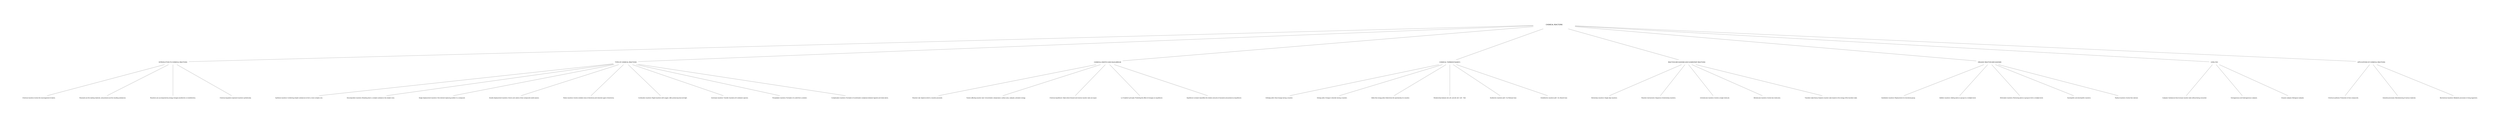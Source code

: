 digraph G {
  graph [overlap=prism, splines=polyline, nodesep=2.0, ranksep=3.0, bgcolor="white", pad=2.0, outputorder=edgesfirst, concentrate=true, sep="+25,25"];
  node [shape=box, fontname="Arial", fontsize=10, margin=0.15, height=0.3, width=0, style="filled", fillcolor="white", penwidth=0, color=white];
  edge [color="black", penwidth=0.5, arrowhead=none];
  "root" [label="CHEMICAL REACTIONS", shape=box, style="filled,rounded", fillcolor="white", penwidth=0.5, fontsize=11, fontname="Arial-Bold", margin=0.3, width=4.0, height=0.6, pos="0,0!"];
  "subtopic_0" [label="INTRODUCTION TO CHEMICAL REACTIONS", fontsize=10, fontname="Arial-Bold", style="filled", fillcolor="white", pos="9.950041652780259,0.9983341664682815!"];
  "root" -> "subtopic_0" [penwidth=0.5];
  "subtopic_0_point_0" [label="Chemical reactions involve the rearrangement of atoms.", fontsize=9, style="filled", fillcolor="white", pos="15.682060587533895,-1.7285445935636807!"];
  "subtopic_0" -> "subtopic_0_point_0" [penwidth=0.5];
  "subtopic_0_point_1" [label="Reactants are the starting materials, and products are the resulting substances.", fontsize=9, style="filled", fillcolor="white", pos="15.682060587533895,1.2714554064363193!"];
  "subtopic_0" -> "subtopic_0_point_1" [penwidth=0.5];
  "subtopic_0_point_2" [label="Reactions are accompanied by energy changes (exothermic or endothermic).", fontsize=9, style="filled", fillcolor="white", pos="15.682060587533895,4.271455406436319!"];
  "subtopic_0" -> "subtopic_0_point_2" [penwidth=0.5];
  "subtopic_0_point_3" [label="Chemical equations represent reactions symbolically.", fontsize=9, style="filled", fillcolor="white", pos="15.682060587533895,7.271455406436319!"];
  "subtopic_0" -> "subtopic_0_point_3" [penwidth=0.5];
  "subtopic_1" [label="TYPES OF CHEMICAL REACTIONS", fontsize=10, fontname="Arial-Bold", style="filled", fillcolor="white", pos="6.3298130667695816,7.741670784769465!"];
  "root" -> "subtopic_1" [penwidth=0.5];
  "subtopic_1_point_0" [label="Synthesis reactions: Combining simpler substances to form a more complex one.", fontsize=9, style="filled", fillcolor="white", pos="9.129176472776269,1.0486062960707496!"];
  "subtopic_1" -> "subtopic_1_point_0" [penwidth=0.5];
  "subtopic_1_point_1" [label="Decomposition reactions: Breaking down a complex substance into simpler ones.", fontsize=9, style="filled", fillcolor="white", pos="9.129176472776269,4.04860629607075!"];
  "subtopic_1" -> "subtopic_1_point_1" [penwidth=0.5];
  "subtopic_1_point_2" [label="Single displacement reactions: One element replacing another in a compound.", fontsize=9, style="filled", fillcolor="white", pos="9.129176472776269,7.04860629607075!"];
  "subtopic_1" -> "subtopic_1_point_2" [penwidth=0.5];
  "subtopic_1_point_3" [label="Double displacement reactions: Anions and cations of two compounds switch places.", fontsize=9, style="filled", fillcolor="white", pos="9.129176472776269,10.04860629607075!"];
  "subtopic_1" -> "subtopic_1_point_3" [penwidth=0.5];
  "subtopic_1_point_4" [label="Redox reactions: Involve oxidation (loss of electrons) and reduction (gain of electrons).", fontsize=9, style="filled", fillcolor="white", pos="9.129176472776269,13.04860629607075!"];
  "subtopic_1" -> "subtopic_1_point_4" [penwidth=0.5];
  "subtopic_1_point_5" [label="Combustion reactions: Rapid reactions with oxygen, often producing heat and light.", fontsize=9, style="filled", fillcolor="white", pos="9.129176472776269,16.04860629607075!"];
  "subtopic_1" -> "subtopic_1_point_5" [penwidth=0.5];
  "subtopic_1_point_6" [label="Acid-base reactions: Transfer of protons (H+) between species.", fontsize=9, style="filled", fillcolor="white", pos="9.129176472776269,19.04860629607075!"];
  "subtopic_1" -> "subtopic_1_point_6" [penwidth=0.5];
  "subtopic_1_point_7" [label="Precipitation reactions: Formation of a solid from a solution.", fontsize=9, style="filled", fillcolor="white", pos="9.129176472776269,22.04860629607075!"];
  "subtopic_1" -> "subtopic_1_point_7" [penwidth=0.5];
  "subtopic_1_point_8" [label="Complexation reactions: Formation of coordination complexes between ligands and metal atoms.", fontsize=9, style="filled", fillcolor="white", pos="9.129176472776269,25.04860629607075!"];
  "subtopic_1" -> "subtopic_1_point_8" [penwidth=0.5];
  "subtopic_2" [label="CHEMICAL KINETICS AND EQUILIBRIUM", fontsize=10, fontname="Arial-Bold", style="filled", fillcolor="white", pos="-0.9983341664682819,9.950041652780257!"];
  "root" -> "subtopic_2" [penwidth=0.5];
  "subtopic_2_point_0" [label="Reaction rate: Speed at which a reaction proceeds.", fontsize=9, style="filled", fillcolor="white", pos="-0.3993336665873134,9.920066644448411!"];
  "subtopic_2" -> "subtopic_2_point_0" [penwidth=0.5];
  "subtopic_2_point_1" [label="Factors affecting reaction rate: Concentration, temperature, surface area, catalysts, activation energy.", fontsize=9, style="filled", fillcolor="white", pos="-0.3993336665873134,12.920066644448411!"];
  "subtopic_2" -> "subtopic_2_point_1" [penwidth=0.5];
  "subtopic_2_point_2" [label="Chemical equilibrium: State where forward and reverse reaction rates are equal.", fontsize=9, style="filled", fillcolor="white", pos="-0.3993336665873134,15.920066644448411!"];
  "subtopic_2" -> "subtopic_2_point_2" [penwidth=0.5];
  "subtopic_2_point_3" [label="Le Chatelier's principle: Predicting the effect of changes on equilibrium.", fontsize=9, style="filled", fillcolor="white", pos="-0.3993336665873134,18.92006664444841!"];
  "subtopic_2" -> "subtopic_2_point_3" [penwidth=0.5];
  "subtopic_2_point_4" [label="Equilibrium constant: Quantifies the relative amounts of reactants and products at equilibrium.", fontsize=9, style="filled", fillcolor="white", pos="-0.3993336665873134,21.92006664444841!"];
  "subtopic_2" -> "subtopic_2_point_4" [penwidth=0.5];
  "subtopic_3" [label="CHEMICAL THERMODYNAMICS", fontsize=10, fontname="Arial-Bold", style="filled", fillcolor="white", pos="-7.741670784769465,6.3298130667695816!"];
  "root" -> "subtopic_3" [penwidth=0.5];
  "subtopic_3_point_0" [label="Enthalpy (ΔH): Heat change during a reaction.", fontsize=9, style="filled", fillcolor="white", pos="-11.539558624831212,3.4748155376312617!"];
  "subtopic_3" -> "subtopic_3_point_0" [penwidth=0.5];
  "subtopic_3_point_1" [label="Entropy (ΔS): Change in disorder during a reaction.", fontsize=9, style="filled", fillcolor="white", pos="-11.539558624831212,6.474815537631262!"];
  "subtopic_3" -> "subtopic_3_point_1" [penwidth=0.5];
  "subtopic_3_point_2" [label="Gibbs free energy (ΔG): Determines the spontaneity of a reaction.", fontsize=9, style="filled", fillcolor="white", pos="-11.539558624831212,9.474815537631262!"];
  "subtopic_3" -> "subtopic_3_point_2" [penwidth=0.5];
  "subtopic_3_point_3" [label="Relationship between ΔG, ΔH, and ΔS: ΔG = ΔH - TΔS.", fontsize=9, style="filled", fillcolor="white", pos="-11.539558624831212,12.474815537631262!"];
  "subtopic_3" -> "subtopic_3_point_3" [penwidth=0.5];
  "subtopic_3_point_4" [label="Exothermic reactions (ΔH < 0): Release heat.", fontsize=9, style="filled", fillcolor="white", pos="-11.539558624831212,15.474815537631262!"];
  "subtopic_3" -> "subtopic_3_point_4" [penwidth=0.5];
  "subtopic_3_point_5" [label="Endothermic reactions (ΔH > 0): Absorb heat.", fontsize=9, style="filled", fillcolor="white", pos="-11.539558624831212,18.47481553763126!"];
  "subtopic_3" -> "subtopic_3_point_5" [penwidth=0.5];
  "subtopic_4" [label="REACTION MECHANISMS AND ELEMENTARY REACTIONS", fontsize=10, fontname="Arial-Bold", style="filled", fillcolor="white", pos="-9.950041652780259,-0.9983341664682811!"];
  "root" -> "subtopic_4" [penwidth=0.5];
  "subtopic_4_point_0" [label="Elementary reactions: Single-step reactions.", fontsize=9, style="filled", fillcolor="white", pos="-15.920066644448413,-6.399333666587311!"];
  "subtopic_4" -> "subtopic_4_point_0" [penwidth=0.5];
  "subtopic_4_point_1" [label="Reaction mechanisms: Sequence of elementary reactions.", fontsize=9, style="filled", fillcolor="white", pos="-15.920066644448413,-3.399333666587311!"];
  "subtopic_4" -> "subtopic_4_point_1" [penwidth=0.5];
  "subtopic_4_point_2" [label="Unimolecular reactions: Involve a single molecule.", fontsize=9, style="filled", fillcolor="white", pos="-15.920066644448413,-0.39933366658731095!"];
  "subtopic_4" -> "subtopic_4_point_2" [penwidth=0.5];
  "subtopic_4_point_3" [label="Bimolecular reactions: Involve two molecules.", fontsize=9, style="filled", fillcolor="white", pos="-15.920066644448413,2.600666333412689!"];
  "subtopic_4" -> "subtopic_4_point_3" [penwidth=0.5];
  "subtopic_4_point_4" [label="Transition state theory: Explains reaction rates based on the energy of the transition state.", fontsize=9, style="filled", fillcolor="white", pos="-15.920066644448413,5.600666333412689!"];
  "subtopic_4" -> "subtopic_4_point_4" [penwidth=0.5];
  "subtopic_5" [label="ORGANIC REACTION MECHANISMS", fontsize=10, fontname="Arial-Bold", style="filled", fillcolor="white", pos="-6.329813066769586,-7.741670784769462!"];
  "root" -> "subtopic_5" [penwidth=0.5];
  "subtopic_5_point_0" [label="Substitution reactions: Replacement of a functional group.", fontsize=9, style="filled", fillcolor="white", pos="-10.974815537631267,-17.53955862483121!"];
  "subtopic_5" -> "subtopic_5_point_0" [penwidth=0.5];
  "subtopic_5_point_1" [label="Addition reactions: Adding atoms or groups to a multiple bond.", fontsize=9, style="filled", fillcolor="white", pos="-10.974815537631267,-14.539558624831209!"];
  "subtopic_5" -> "subtopic_5_point_1" [penwidth=0.5];
  "subtopic_5_point_2" [label="Elimination reactions: Removing atoms or groups to form a multiple bond.", fontsize=9, style="filled", fillcolor="white", pos="-10.974815537631267,-11.539558624831209!"];
  "subtopic_5" -> "subtopic_5_point_2" [penwidth=0.5];
  "subtopic_5_point_3" [label="Nucleophilic and electrophilic reactions.", fontsize=9, style="filled", fillcolor="white", pos="-10.974815537631267,-8.539558624831209!"];
  "subtopic_5" -> "subtopic_5_point_3" [penwidth=0.5];
  "subtopic_5_point_4" [label="Radical reactions: Involve free radicals.", fontsize=9, style="filled", fillcolor="white", pos="-10.974815537631267,-5.5395586248312085!"];
  "subtopic_5" -> "subtopic_5_point_4" [penwidth=0.5];
  "subtopic_6" [label="CATALYSIS", fontsize=10, fontname="Arial-Bold", style="filled", fillcolor="white", pos="0.9983341664682761,-9.950041652780259!"];
  "root" -> "subtopic_6" [penwidth=0.5];
  "subtopic_6_point_0" [label="Catalysts: Substances that increase reaction rates without being consumed.", fontsize=9, style="filled", fillcolor="white", pos="2.7714554064363117,-18.682060587533897!"];
  "subtopic_6" -> "subtopic_6_point_0" [penwidth=0.5];
  "subtopic_6_point_1" [label="Homogeneous and heterogeneous catalysis.", fontsize=9, style="filled", fillcolor="white", pos="2.7714554064363117,-15.682060587533895!"];
  "subtopic_6" -> "subtopic_6_point_1" [penwidth=0.5];
  "subtopic_6_point_2" [label="Enzyme catalysis: Biological catalysts.", fontsize=9, style="filled", fillcolor="white", pos="2.7714554064363117,-12.682060587533895!"];
  "subtopic_6" -> "subtopic_6_point_2" [penwidth=0.5];
  "subtopic_7" [label="APPLICATIONS OF CHEMICAL REACTIONS", fontsize=10, fontname="Arial-Bold", style="filled", fillcolor="white", pos="7.741670784769461,-6.329813066769586!"];
  "root" -> "subtopic_7" [penwidth=0.5];
  "subtopic_7_point_0" [label="Chemical synthesis: Production of new compounds.", fontsize=9, style="filled", fillcolor="white", pos="13.048606296070746,-12.129176472776276!"];
  "subtopic_7" -> "subtopic_7_point_0" [penwidth=0.5];
  "subtopic_7_point_1" [label="Industrial processes: Manufacturing of various materials.", fontsize=9, style="filled", fillcolor="white", pos="13.048606296070746,-9.129176472776276!"];
  "subtopic_7" -> "subtopic_7_point_1" [penwidth=0.5];
  "subtopic_7_point_2" [label="Biochemical reactions: Metabolic processes in living organisms.", fontsize=9, style="filled", fillcolor="white", pos="13.048606296070746,-6.129176472776276!"];
  "subtopic_7" -> "subtopic_7_point_2" [penwidth=0.5];
}